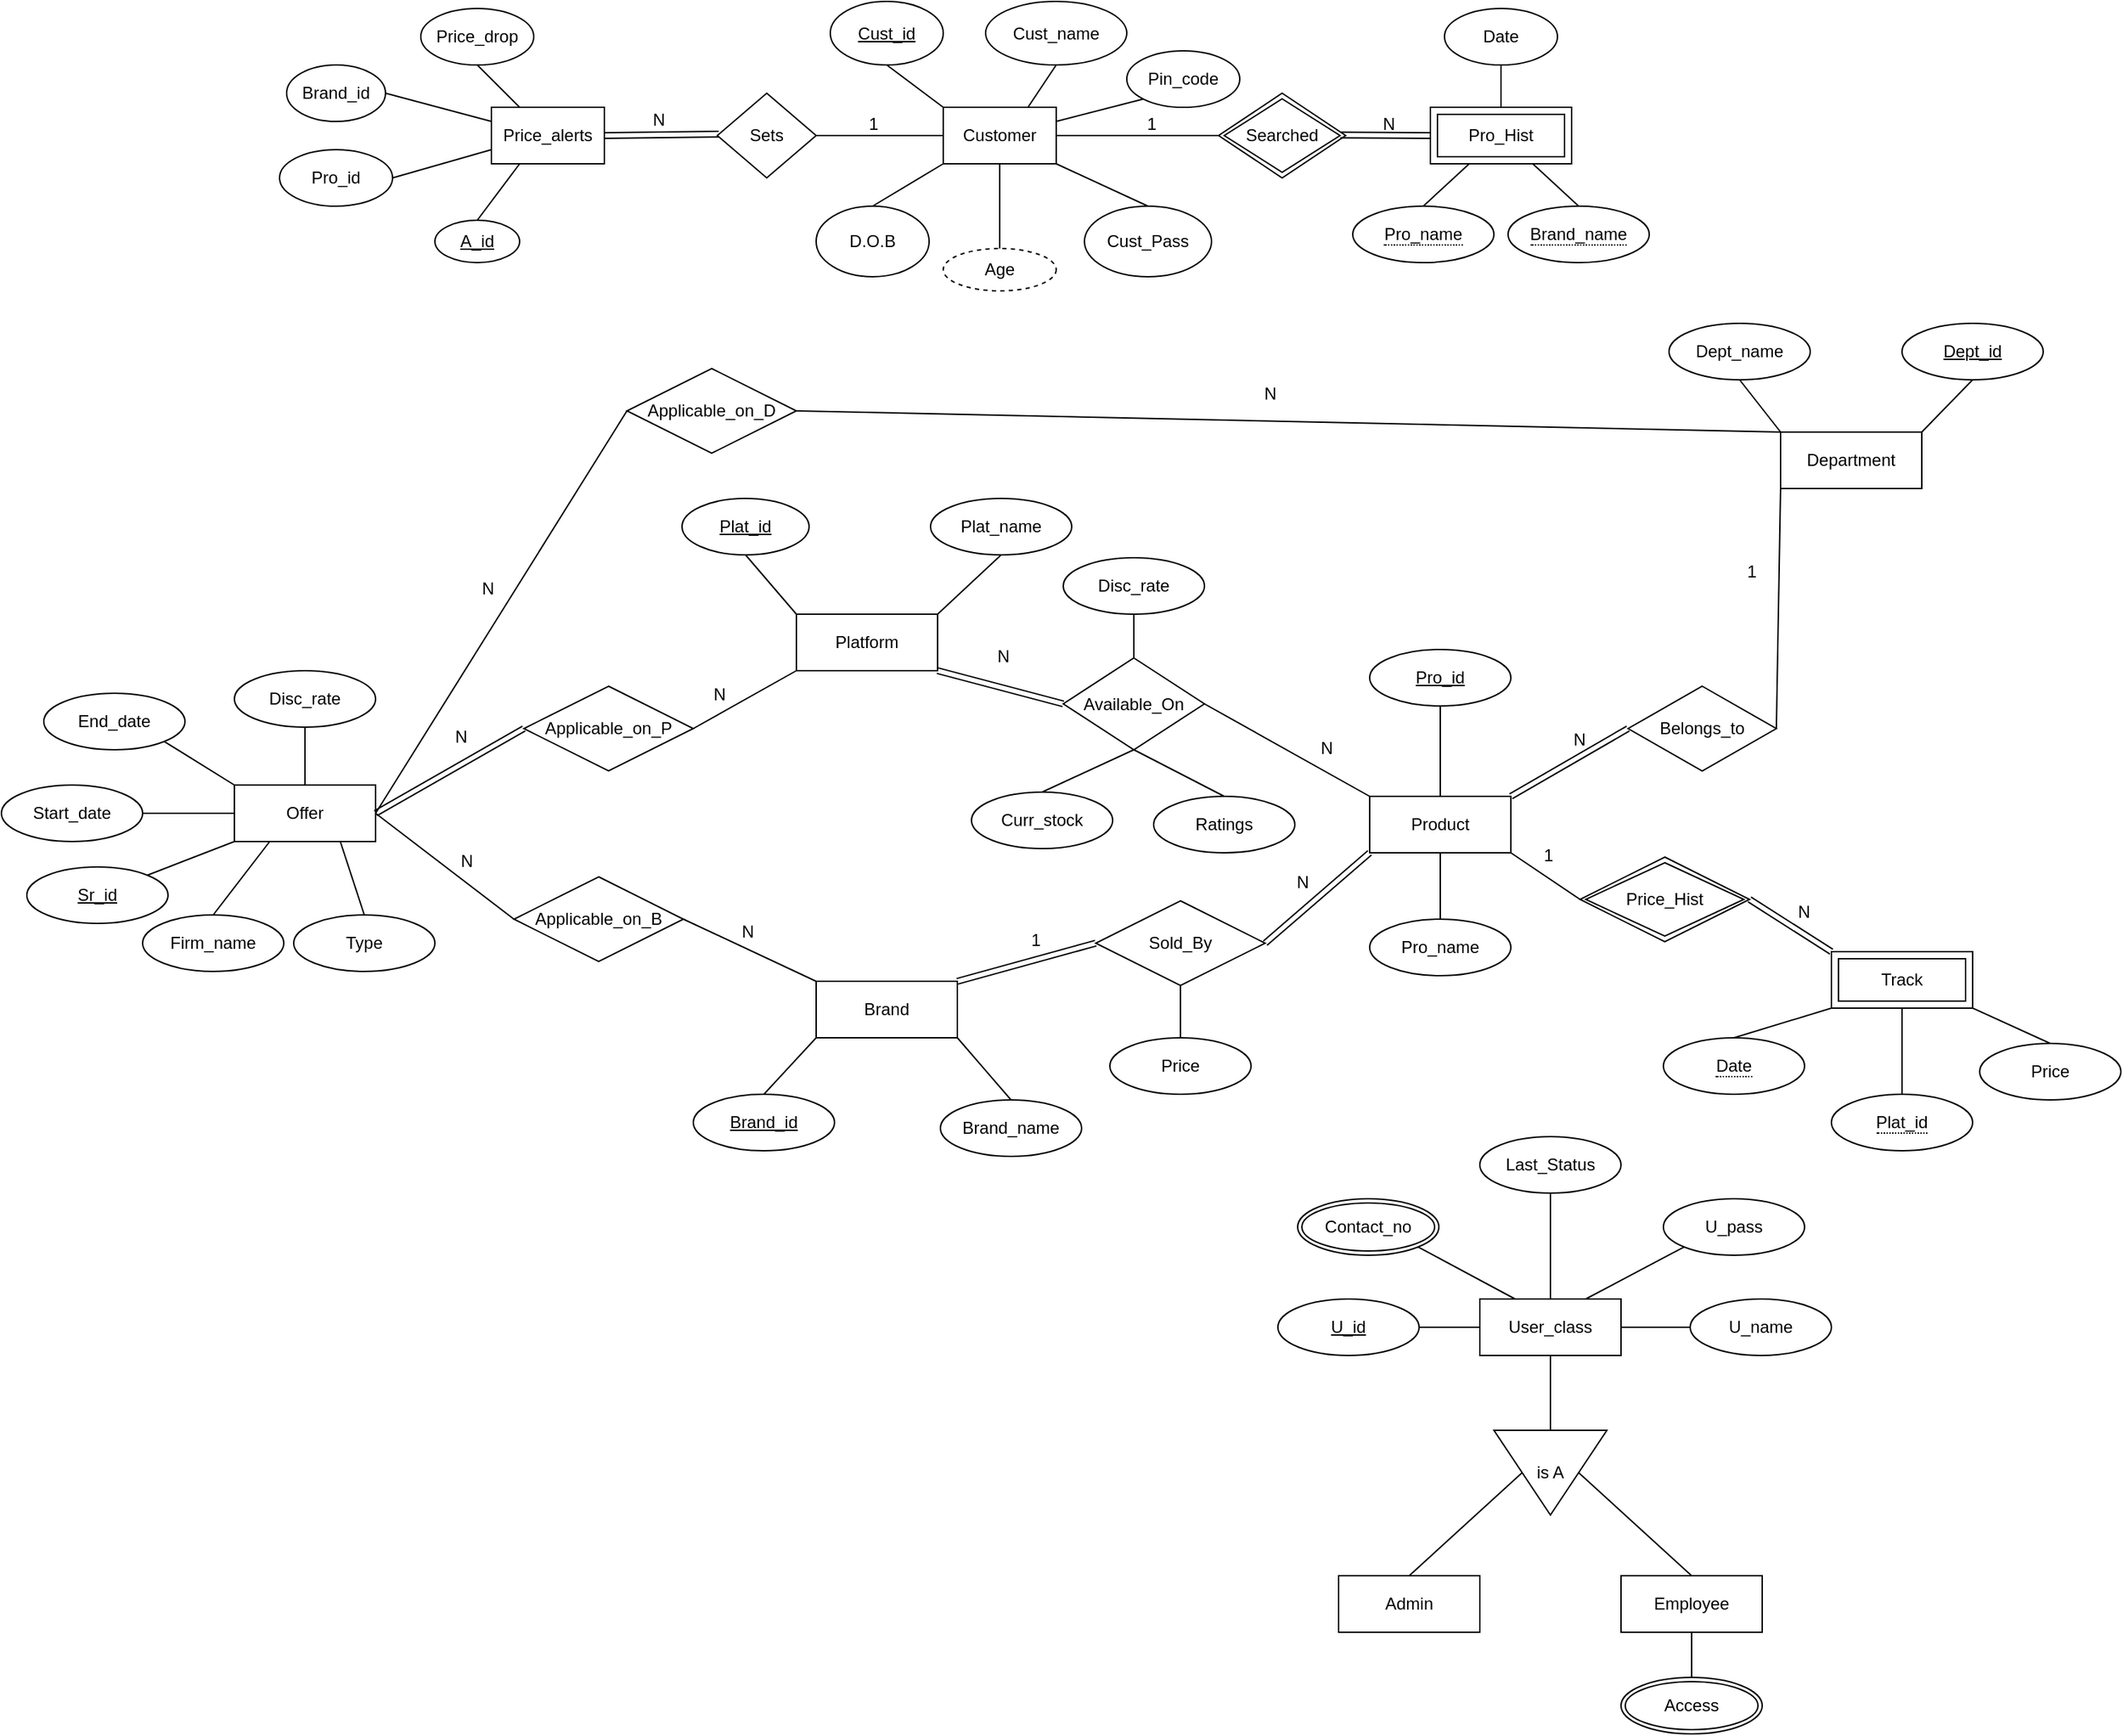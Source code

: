<mxfile version="20.5.1" type="google"><diagram id="R2lEEEUBdFMjLlhIrx00" name="Page-1"><mxGraphModel grid="0" page="0" gridSize="10" guides="1" tooltips="1" connect="1" arrows="1" fold="1" pageScale="1" pageWidth="850" pageHeight="1100" background="none" math="0" shadow="0" extFonts="Permanent Marker^https://fonts.googleapis.com/css?family=Permanent+Marker"><root><mxCell id="0"/><mxCell id="1" parent="0"/><mxCell id="u9g3UUg85izP5PqwWgoM-1" value="Customer" style="rounded=0;whiteSpace=wrap;html=1;" vertex="1" parent="1"><mxGeometry x="-66" y="-5" width="80" height="40" as="geometry"/></mxCell><mxCell id="u9g3UUg85izP5PqwWgoM-2" value="Price_alerts" style="rounded=0;whiteSpace=wrap;html=1;" vertex="1" parent="1"><mxGeometry x="-386" y="-5" width="80" height="40" as="geometry"/></mxCell><mxCell id="u9g3UUg85izP5PqwWgoM-4" value="Sets" style="rhombus;whiteSpace=wrap;html=1;rotation=0;rounded=0;" vertex="1" parent="1"><mxGeometry x="-226" y="-15" width="70" height="60" as="geometry"/></mxCell><mxCell id="u9g3UUg85izP5PqwWgoM-13" value="&lt;u&gt;A_id&lt;/u&gt;" style="ellipse;whiteSpace=wrap;html=1;rounded=0;" vertex="1" parent="1"><mxGeometry x="-426" y="75" width="60" height="30" as="geometry"/></mxCell><mxCell id="u9g3UUg85izP5PqwWgoM-14" value="" style="endArrow=none;html=1;rounded=0;entryX=0.25;entryY=1;entryDx=0;entryDy=0;exitX=0.5;exitY=0;exitDx=0;exitDy=0;" edge="1" parent="1" source="u9g3UUg85izP5PqwWgoM-13" target="u9g3UUg85izP5PqwWgoM-2"><mxGeometry width="50" height="50" relative="1" as="geometry"><mxPoint x="-26" y="145" as="sourcePoint"/><mxPoint x="24" y="95" as="targetPoint"/></mxGeometry></mxCell><mxCell id="u9g3UUg85izP5PqwWgoM-15" value="Pro_id" style="ellipse;whiteSpace=wrap;html=1;rounded=0;" vertex="1" parent="1"><mxGeometry x="-536" y="25" width="80" height="40" as="geometry"/></mxCell><mxCell id="u9g3UUg85izP5PqwWgoM-16" value="" style="endArrow=none;html=1;rounded=0;entryX=0;entryY=0.75;entryDx=0;entryDy=0;exitX=1;exitY=0.5;exitDx=0;exitDy=0;" edge="1" parent="1" source="u9g3UUg85izP5PqwWgoM-15" target="u9g3UUg85izP5PqwWgoM-2"><mxGeometry width="50" height="50" relative="1" as="geometry"><mxPoint x="-116" y="245" as="sourcePoint"/><mxPoint x="-66" y="195" as="targetPoint"/></mxGeometry></mxCell><mxCell id="u9g3UUg85izP5PqwWgoM-18" value="Brand_id" style="ellipse;whiteSpace=wrap;html=1;rounded=0;" vertex="1" parent="1"><mxGeometry x="-531" y="-35" width="70" height="40" as="geometry"/></mxCell><mxCell id="u9g3UUg85izP5PqwWgoM-20" value="" style="endArrow=none;html=1;rounded=0;entryX=0;entryY=0.25;entryDx=0;entryDy=0;exitX=1;exitY=0.5;exitDx=0;exitDy=0;" edge="1" parent="1" source="u9g3UUg85izP5PqwWgoM-18" target="u9g3UUg85izP5PqwWgoM-2"><mxGeometry width="50" height="50" relative="1" as="geometry"><mxPoint x="-116" y="245" as="sourcePoint"/><mxPoint x="-66" y="195" as="targetPoint"/></mxGeometry></mxCell><mxCell id="u9g3UUg85izP5PqwWgoM-21" value="Price_drop" style="ellipse;whiteSpace=wrap;html=1;rounded=0;" vertex="1" parent="1"><mxGeometry x="-436" y="-75" width="80" height="40" as="geometry"/></mxCell><mxCell id="u9g3UUg85izP5PqwWgoM-22" value="" style="endArrow=none;html=1;rounded=0;entryX=0.25;entryY=0;entryDx=0;entryDy=0;exitX=0.5;exitY=1;exitDx=0;exitDy=0;" edge="1" parent="1" source="u9g3UUg85izP5PqwWgoM-21" target="u9g3UUg85izP5PqwWgoM-2"><mxGeometry width="50" height="50" relative="1" as="geometry"><mxPoint x="-116" y="245" as="sourcePoint"/><mxPoint x="-66" y="195" as="targetPoint"/></mxGeometry></mxCell><mxCell id="u9g3UUg85izP5PqwWgoM-26" value="" style="endArrow=none;html=1;rounded=0;entryX=0.25;entryY=1;entryDx=0;entryDy=0;exitX=0.5;exitY=0;exitDx=0;exitDy=0;" edge="1" parent="1" source="mx8bth_Y_6KZnu-H1Mku-37"><mxGeometry width="50" height="50" relative="1" as="geometry"><mxPoint x="279" y="65" as="sourcePoint"/><mxPoint x="306.5" y="35" as="targetPoint"/></mxGeometry></mxCell><mxCell id="u9g3UUg85izP5PqwWgoM-27" value="" style="endArrow=none;html=1;rounded=0;entryX=0.75;entryY=1;entryDx=0;entryDy=0;exitX=0.5;exitY=0;exitDx=0;exitDy=0;" edge="1" parent="1" source="mx8bth_Y_6KZnu-H1Mku-38"><mxGeometry width="50" height="50" relative="1" as="geometry"><mxPoint x="379" y="65" as="sourcePoint"/><mxPoint x="351.5" y="35" as="targetPoint"/></mxGeometry></mxCell><mxCell id="u9g3UUg85izP5PqwWgoM-28" value="Date" style="ellipse;whiteSpace=wrap;html=1;rounded=0;" vertex="1" parent="1"><mxGeometry x="289" y="-75" width="80" height="40" as="geometry"/></mxCell><mxCell id="u9g3UUg85izP5PqwWgoM-29" value="" style="endArrow=none;html=1;rounded=0;entryX=0.5;entryY=1;entryDx=0;entryDy=0;exitX=0.5;exitY=0;exitDx=0;exitDy=0;" edge="1" parent="1" target="u9g3UUg85izP5PqwWgoM-28"><mxGeometry width="50" height="50" relative="1" as="geometry"><mxPoint x="329" y="-5" as="sourcePoint"/><mxPoint x="14" y="95" as="targetPoint"/></mxGeometry></mxCell><mxCell id="u9g3UUg85izP5PqwWgoM-30" value="&lt;u&gt;Cust_id&lt;/u&gt;" style="ellipse;whiteSpace=wrap;html=1;rounded=0;" vertex="1" parent="1"><mxGeometry x="-146" y="-80" width="80" height="45" as="geometry"/></mxCell><mxCell id="u9g3UUg85izP5PqwWgoM-31" value="" style="endArrow=none;html=1;rounded=0;entryX=0;entryY=0;entryDx=0;entryDy=0;exitX=0.5;exitY=1;exitDx=0;exitDy=0;" edge="1" parent="1" source="u9g3UUg85izP5PqwWgoM-30" target="u9g3UUg85izP5PqwWgoM-1"><mxGeometry width="50" height="50" relative="1" as="geometry"><mxPoint x="-36" y="145" as="sourcePoint"/><mxPoint x="14" y="95" as="targetPoint"/></mxGeometry></mxCell><mxCell id="u9g3UUg85izP5PqwWgoM-32" value="Cust_name" style="ellipse;whiteSpace=wrap;html=1;rounded=0;" vertex="1" parent="1"><mxGeometry x="-36" y="-80" width="100" height="45" as="geometry"/></mxCell><mxCell id="u9g3UUg85izP5PqwWgoM-33" value="" style="endArrow=none;html=1;rounded=0;entryX=0.5;entryY=1;entryDx=0;entryDy=0;exitX=0.75;exitY=0;exitDx=0;exitDy=0;" edge="1" parent="1" source="u9g3UUg85izP5PqwWgoM-1" target="u9g3UUg85izP5PqwWgoM-32"><mxGeometry width="50" height="50" relative="1" as="geometry"><mxPoint x="-36" y="145" as="sourcePoint"/><mxPoint x="14" y="95" as="targetPoint"/></mxGeometry></mxCell><mxCell id="u9g3UUg85izP5PqwWgoM-34" value="Cust_Pass" style="ellipse;whiteSpace=wrap;html=1;rounded=0;" vertex="1" parent="1"><mxGeometry x="34" y="65" width="90" height="50" as="geometry"/></mxCell><mxCell id="u9g3UUg85izP5PqwWgoM-35" value="" style="endArrow=none;html=1;rounded=0;entryX=1;entryY=1;entryDx=0;entryDy=0;exitX=0.5;exitY=0;exitDx=0;exitDy=0;" edge="1" parent="1" source="u9g3UUg85izP5PqwWgoM-34" target="u9g3UUg85izP5PqwWgoM-1"><mxGeometry width="50" height="50" relative="1" as="geometry"><mxPoint x="-36" y="145" as="sourcePoint"/><mxPoint x="14" y="95" as="targetPoint"/></mxGeometry></mxCell><mxCell id="u9g3UUg85izP5PqwWgoM-36" value="D.O.B" style="ellipse;whiteSpace=wrap;html=1;rounded=0;" vertex="1" parent="1"><mxGeometry x="-156" y="65" width="80" height="50" as="geometry"/></mxCell><mxCell id="u9g3UUg85izP5PqwWgoM-37" value="" style="endArrow=none;html=1;rounded=0;exitX=0.5;exitY=0;exitDx=0;exitDy=0;entryX=0;entryY=1;entryDx=0;entryDy=0;" edge="1" parent="1" source="u9g3UUg85izP5PqwWgoM-36" target="u9g3UUg85izP5PqwWgoM-1"><mxGeometry width="50" height="50" relative="1" as="geometry"><mxPoint x="-36" y="145" as="sourcePoint"/><mxPoint x="14" y="95" as="targetPoint"/></mxGeometry></mxCell><mxCell id="u9g3UUg85izP5PqwWgoM-41" value="Age" style="ellipse;whiteSpace=wrap;html=1;align=center;dashed=1;rounded=0;" vertex="1" parent="1"><mxGeometry x="-66" y="95" width="80" height="30" as="geometry"/></mxCell><mxCell id="u9g3UUg85izP5PqwWgoM-42" value="" style="endArrow=none;html=1;rounded=0;entryX=0.5;entryY=1;entryDx=0;entryDy=0;exitX=0.5;exitY=0;exitDx=0;exitDy=0;" edge="1" parent="1" source="u9g3UUg85izP5PqwWgoM-41" target="u9g3UUg85izP5PqwWgoM-1"><mxGeometry width="50" height="50" relative="1" as="geometry"><mxPoint x="-26" y="104" as="sourcePoint"/><mxPoint x="14" y="95" as="targetPoint"/></mxGeometry></mxCell><mxCell id="u9g3UUg85izP5PqwWgoM-44" value="Product" style="rounded=0;arcSize=10;whiteSpace=wrap;html=1;align=center;" vertex="1" parent="1"><mxGeometry x="236" y="483" width="100" height="40" as="geometry"/></mxCell><mxCell id="u9g3UUg85izP5PqwWgoM-45" value="Department" style="rounded=0;arcSize=10;whiteSpace=wrap;html=1;align=center;" vertex="1" parent="1"><mxGeometry x="527" y="225" width="100" height="40" as="geometry"/></mxCell><mxCell id="u9g3UUg85izP5PqwWgoM-46" value="Brand" style="rounded=0;arcSize=10;whiteSpace=wrap;html=1;align=center;" vertex="1" parent="1"><mxGeometry x="-156" y="614" width="100" height="40" as="geometry"/></mxCell><mxCell id="u9g3UUg85izP5PqwWgoM-48" value="Platform" style="rounded=0;arcSize=10;whiteSpace=wrap;html=1;align=center;" vertex="1" parent="1"><mxGeometry x="-170" y="354" width="100" height="40" as="geometry"/></mxCell><mxCell id="u9g3UUg85izP5PqwWgoM-49" value="Available_On" style="shape=rhombus;perimeter=rhombusPerimeter;whiteSpace=wrap;html=1;align=center;rounded=0;" vertex="1" parent="1"><mxGeometry x="19" y="385" width="100" height="65" as="geometry"/></mxCell><mxCell id="u9g3UUg85izP5PqwWgoM-53" value="Belongs_to" style="shape=rhombus;perimeter=rhombusPerimeter;whiteSpace=wrap;html=1;align=center;rounded=0;" vertex="1" parent="1"><mxGeometry x="419" y="405" width="105" height="60" as="geometry"/></mxCell><mxCell id="u9g3UUg85izP5PqwWgoM-56" value="Sold_By" style="shape=rhombus;perimeter=rhombusPerimeter;whiteSpace=wrap;html=1;align=center;rounded=0;" vertex="1" parent="1"><mxGeometry x="42" y="557" width="120" height="60" as="geometry"/></mxCell><mxCell id="u9g3UUg85izP5PqwWgoM-62" value="Plat_id" style="ellipse;whiteSpace=wrap;html=1;align=center;fontStyle=4;rounded=0;" vertex="1" parent="1"><mxGeometry x="-251" y="272" width="90" height="40" as="geometry"/></mxCell><mxCell id="u9g3UUg85izP5PqwWgoM-63" value="Plat_name" style="ellipse;whiteSpace=wrap;html=1;align=center;rounded=0;" vertex="1" parent="1"><mxGeometry x="-75" y="272" width="100" height="40" as="geometry"/></mxCell><mxCell id="u9g3UUg85izP5PqwWgoM-64" value="" style="endArrow=none;html=1;rounded=0;exitX=0.5;exitY=1;exitDx=0;exitDy=0;entryX=1;entryY=0;entryDx=0;entryDy=0;" edge="1" parent="1" source="u9g3UUg85izP5PqwWgoM-63" target="u9g3UUg85izP5PqwWgoM-48"><mxGeometry relative="1" as="geometry"><mxPoint x="250" y="380" as="sourcePoint"/><mxPoint x="410" y="380" as="targetPoint"/></mxGeometry></mxCell><mxCell id="u9g3UUg85izP5PqwWgoM-65" value="" style="endArrow=none;html=1;rounded=0;exitX=0.5;exitY=1;exitDx=0;exitDy=0;entryX=0;entryY=0;entryDx=0;entryDy=0;" edge="1" parent="1" source="u9g3UUg85izP5PqwWgoM-62" target="u9g3UUg85izP5PqwWgoM-48"><mxGeometry relative="1" as="geometry"><mxPoint x="250" y="380" as="sourcePoint"/><mxPoint x="410" y="380" as="targetPoint"/></mxGeometry></mxCell><mxCell id="u9g3UUg85izP5PqwWgoM-66" value="Dept_name" style="ellipse;whiteSpace=wrap;html=1;align=center;rounded=0;" vertex="1" parent="1"><mxGeometry x="448" y="148" width="100" height="40" as="geometry"/></mxCell><mxCell id="u9g3UUg85izP5PqwWgoM-67" value="Dept_id" style="ellipse;whiteSpace=wrap;html=1;align=center;fontStyle=4;rounded=0;" vertex="1" parent="1"><mxGeometry x="613" y="148" width="100" height="40" as="geometry"/></mxCell><mxCell id="u9g3UUg85izP5PqwWgoM-72" value="" style="endArrow=none;html=1;rounded=0;entryX=0;entryY=0;entryDx=0;entryDy=0;exitX=0.5;exitY=1;exitDx=0;exitDy=0;" edge="1" parent="1" source="u9g3UUg85izP5PqwWgoM-66" target="u9g3UUg85izP5PqwWgoM-45"><mxGeometry relative="1" as="geometry"><mxPoint x="250" y="380" as="sourcePoint"/><mxPoint x="410" y="380" as="targetPoint"/></mxGeometry></mxCell><mxCell id="u9g3UUg85izP5PqwWgoM-73" value="" style="endArrow=none;html=1;rounded=0;entryX=1;entryY=0;entryDx=0;entryDy=0;exitX=0.5;exitY=1;exitDx=0;exitDy=0;" edge="1" parent="1" source="u9g3UUg85izP5PqwWgoM-67" target="u9g3UUg85izP5PqwWgoM-45"><mxGeometry relative="1" as="geometry"><mxPoint x="250" y="380" as="sourcePoint"/><mxPoint x="410" y="380" as="targetPoint"/></mxGeometry></mxCell><mxCell id="u9g3UUg85izP5PqwWgoM-75" value="Brand_id" style="ellipse;whiteSpace=wrap;html=1;align=center;fontStyle=4;rounded=0;" vertex="1" parent="1"><mxGeometry x="-243" y="694" width="100" height="40" as="geometry"/></mxCell><mxCell id="u9g3UUg85izP5PqwWgoM-76" value="Brand_name" style="ellipse;whiteSpace=wrap;html=1;align=center;rounded=0;" vertex="1" parent="1"><mxGeometry x="-68" y="698" width="100" height="40" as="geometry"/></mxCell><mxCell id="u9g3UUg85izP5PqwWgoM-77" value="" style="endArrow=none;html=1;rounded=0;exitX=1;exitY=1;exitDx=0;exitDy=0;entryX=0.5;entryY=0;entryDx=0;entryDy=0;" edge="1" parent="1" source="u9g3UUg85izP5PqwWgoM-46" target="u9g3UUg85izP5PqwWgoM-76"><mxGeometry relative="1" as="geometry"><mxPoint x="250" y="490" as="sourcePoint"/><mxPoint x="410" y="490" as="targetPoint"/></mxGeometry></mxCell><mxCell id="u9g3UUg85izP5PqwWgoM-78" value="" style="endArrow=none;html=1;rounded=0;exitX=0;exitY=1;exitDx=0;exitDy=0;entryX=0.5;entryY=0;entryDx=0;entryDy=0;" edge="1" parent="1" source="u9g3UUg85izP5PqwWgoM-46" target="u9g3UUg85izP5PqwWgoM-75"><mxGeometry relative="1" as="geometry"><mxPoint x="250" y="490" as="sourcePoint"/><mxPoint x="410" y="490" as="targetPoint"/></mxGeometry></mxCell><mxCell id="u9g3UUg85izP5PqwWgoM-81" value="Price" style="ellipse;whiteSpace=wrap;html=1;align=center;rounded=0;" vertex="1" parent="1"><mxGeometry x="668" y="658" width="100" height="40" as="geometry"/></mxCell><mxCell id="u9g3UUg85izP5PqwWgoM-82" value="Pro_id" style="ellipse;whiteSpace=wrap;html=1;align=center;fontStyle=4;rounded=0;" vertex="1" parent="1"><mxGeometry x="236" y="379" width="100" height="40" as="geometry"/></mxCell><mxCell id="u9g3UUg85izP5PqwWgoM-83" value="Pro_name" style="ellipse;whiteSpace=wrap;html=1;align=center;rounded=0;" vertex="1" parent="1"><mxGeometry x="236" y="570" width="100" height="40" as="geometry"/></mxCell><mxCell id="u9g3UUg85izP5PqwWgoM-84" value="" style="endArrow=none;html=1;rounded=0;entryX=0.5;entryY=1;entryDx=0;entryDy=0;exitX=0.5;exitY=0;exitDx=0;exitDy=0;" edge="1" parent="1" source="u9g3UUg85izP5PqwWgoM-44" target="u9g3UUg85izP5PqwWgoM-82"><mxGeometry relative="1" as="geometry"><mxPoint x="250" y="490" as="sourcePoint"/><mxPoint x="410" y="490" as="targetPoint"/></mxGeometry></mxCell><mxCell id="u9g3UUg85izP5PqwWgoM-85" value="" style="endArrow=none;html=1;rounded=0;entryX=0.5;entryY=1;entryDx=0;entryDy=0;exitX=0.5;exitY=0;exitDx=0;exitDy=0;" edge="1" parent="1" source="u9g3UUg85izP5PqwWgoM-83" target="u9g3UUg85izP5PqwWgoM-44"><mxGeometry relative="1" as="geometry"><mxPoint x="250" y="490" as="sourcePoint"/><mxPoint x="410" y="490" as="targetPoint"/></mxGeometry></mxCell><mxCell id="u9g3UUg85izP5PqwWgoM-86" value="Disc_rate" style="ellipse;whiteSpace=wrap;html=1;align=center;rounded=0;" vertex="1" parent="1"><mxGeometry x="19" y="314" width="100" height="40" as="geometry"/></mxCell><mxCell id="u9g3UUg85izP5PqwWgoM-91" value="" style="endArrow=none;html=1;rounded=0;exitX=0.5;exitY=1;exitDx=0;exitDy=0;entryX=0.5;entryY=0;entryDx=0;entryDy=0;" edge="1" parent="1" source="u9g3UUg85izP5PqwWgoM-86" target="u9g3UUg85izP5PqwWgoM-49"><mxGeometry relative="1" as="geometry"><mxPoint x="250" y="610" as="sourcePoint"/><mxPoint x="410" y="610" as="targetPoint"/></mxGeometry></mxCell><mxCell id="u9g3UUg85izP5PqwWgoM-94" value="Price" style="ellipse;whiteSpace=wrap;html=1;align=center;rounded=0;" vertex="1" parent="1"><mxGeometry x="52" y="654" width="100" height="40" as="geometry"/></mxCell><mxCell id="u9g3UUg85izP5PqwWgoM-95" value="" style="endArrow=none;html=1;rounded=0;exitX=0.5;exitY=1;exitDx=0;exitDy=0;" edge="1" parent="1" source="u9g3UUg85izP5PqwWgoM-56" target="u9g3UUg85izP5PqwWgoM-94"><mxGeometry relative="1" as="geometry"><mxPoint x="250" y="610" as="sourcePoint"/><mxPoint x="410" y="610" as="targetPoint"/></mxGeometry></mxCell><mxCell id="u9g3UUg85izP5PqwWgoM-98" value="Ratings" style="ellipse;whiteSpace=wrap;html=1;align=center;rounded=0;" vertex="1" parent="1"><mxGeometry x="83" y="483" width="100" height="40" as="geometry"/></mxCell><mxCell id="u9g3UUg85izP5PqwWgoM-99" value="" style="endArrow=none;html=1;rounded=0;exitX=0.5;exitY=1;exitDx=0;exitDy=0;entryX=0.5;entryY=0;entryDx=0;entryDy=0;" edge="1" parent="1" source="u9g3UUg85izP5PqwWgoM-49" target="u9g3UUg85izP5PqwWgoM-98"><mxGeometry relative="1" as="geometry"><mxPoint x="250" y="490" as="sourcePoint"/><mxPoint x="410" y="490" as="targetPoint"/></mxGeometry></mxCell><mxCell id="u9g3UUg85izP5PqwWgoM-100" value="" style="endArrow=none;html=1;rounded=0;entryX=0;entryY=1;entryDx=0;entryDy=0;exitX=0.5;exitY=0;exitDx=0;exitDy=0;" edge="1" parent="1" source="mx8bth_Y_6KZnu-H1Mku-36" target="mx8bth_Y_6KZnu-H1Mku-14"><mxGeometry relative="1" as="geometry"><mxPoint x="518" y="698" as="sourcePoint"/><mxPoint x="578" y="668" as="targetPoint"/></mxGeometry></mxCell><mxCell id="u9g3UUg85izP5PqwWgoM-102" value="" style="endArrow=none;html=1;rounded=0;exitX=0.5;exitY=0;exitDx=0;exitDy=0;entryX=0.5;entryY=1;entryDx=0;entryDy=0;" edge="1" parent="1" source="mx8bth_Y_6KZnu-H1Mku-35" target="mx8bth_Y_6KZnu-H1Mku-14"><mxGeometry relative="1" as="geometry"><mxPoint x="665" y="740.0" as="sourcePoint"/><mxPoint x="703" y="714" as="targetPoint"/></mxGeometry></mxCell><mxCell id="u9g3UUg85izP5PqwWgoM-103" value="" style="endArrow=none;html=1;rounded=0;exitX=0.5;exitY=0;exitDx=0;exitDy=0;entryX=1;entryY=1;entryDx=0;entryDy=0;" edge="1" parent="1" source="u9g3UUg85izP5PqwWgoM-81" target="mx8bth_Y_6KZnu-H1Mku-14"><mxGeometry relative="1" as="geometry"><mxPoint x="250" y="490" as="sourcePoint"/><mxPoint x="753" y="652" as="targetPoint"/></mxGeometry></mxCell><mxCell id="u9g3UUg85izP5PqwWgoM-104" value="Offer" style="whiteSpace=wrap;html=1;align=center;rounded=0;" vertex="1" parent="1"><mxGeometry x="-568" y="475" width="100" height="40" as="geometry"/></mxCell><mxCell id="u9g3UUg85izP5PqwWgoM-105" value="Sr_id" style="ellipse;whiteSpace=wrap;html=1;align=center;fontStyle=4;rounded=0;" vertex="1" parent="1"><mxGeometry x="-715" y="533" width="100" height="40" as="geometry"/></mxCell><mxCell id="u9g3UUg85izP5PqwWgoM-106" value="Firm_name" style="ellipse;whiteSpace=wrap;html=1;align=center;rounded=0;" vertex="1" parent="1"><mxGeometry x="-633" y="567" width="100" height="40" as="geometry"/></mxCell><mxCell id="u9g3UUg85izP5PqwWgoM-107" value="Type" style="ellipse;whiteSpace=wrap;html=1;align=center;rounded=0;" vertex="1" parent="1"><mxGeometry x="-526" y="567" width="100" height="40" as="geometry"/></mxCell><mxCell id="u9g3UUg85izP5PqwWgoM-108" value="Disc_rate" style="ellipse;whiteSpace=wrap;html=1;align=center;rounded=0;" vertex="1" parent="1"><mxGeometry x="-568" y="394" width="100" height="40" as="geometry"/></mxCell><mxCell id="u9g3UUg85izP5PqwWgoM-109" value="End_date" style="ellipse;whiteSpace=wrap;html=1;align=center;rounded=0;" vertex="1" parent="1"><mxGeometry x="-703" y="410" width="100" height="40" as="geometry"/></mxCell><mxCell id="u9g3UUg85izP5PqwWgoM-110" value="" style="endArrow=none;html=1;rounded=0;exitX=0.5;exitY=1;exitDx=0;exitDy=0;entryX=0.5;entryY=0;entryDx=0;entryDy=0;" edge="1" parent="1" source="u9g3UUg85izP5PqwWgoM-108" target="u9g3UUg85izP5PqwWgoM-104"><mxGeometry relative="1" as="geometry"><mxPoint x="-300" y="470" as="sourcePoint"/><mxPoint x="-140" y="470" as="targetPoint"/></mxGeometry></mxCell><mxCell id="u9g3UUg85izP5PqwWgoM-111" value="" style="endArrow=none;html=1;rounded=0;exitX=1;exitY=1;exitDx=0;exitDy=0;entryX=0;entryY=0;entryDx=0;entryDy=0;" edge="1" parent="1" source="u9g3UUg85izP5PqwWgoM-109" target="u9g3UUg85izP5PqwWgoM-104"><mxGeometry relative="1" as="geometry"><mxPoint x="-300" y="470" as="sourcePoint"/><mxPoint x="-140" y="470" as="targetPoint"/></mxGeometry></mxCell><mxCell id="u9g3UUg85izP5PqwWgoM-112" value="" style="endArrow=none;html=1;rounded=0;exitX=1;exitY=0;exitDx=0;exitDy=0;entryX=0;entryY=1;entryDx=0;entryDy=0;" edge="1" parent="1" source="u9g3UUg85izP5PqwWgoM-105" target="u9g3UUg85izP5PqwWgoM-104"><mxGeometry relative="1" as="geometry"><mxPoint x="-300" y="470" as="sourcePoint"/><mxPoint x="-140" y="470" as="targetPoint"/></mxGeometry></mxCell><mxCell id="u9g3UUg85izP5PqwWgoM-113" value="" style="endArrow=none;html=1;rounded=0;exitX=0.5;exitY=0;exitDx=0;exitDy=0;entryX=0.25;entryY=1;entryDx=0;entryDy=0;" edge="1" parent="1" source="u9g3UUg85izP5PqwWgoM-106" target="u9g3UUg85izP5PqwWgoM-104"><mxGeometry relative="1" as="geometry"><mxPoint x="-300" y="470" as="sourcePoint"/><mxPoint x="-140" y="470" as="targetPoint"/></mxGeometry></mxCell><mxCell id="u9g3UUg85izP5PqwWgoM-114" value="" style="endArrow=none;html=1;rounded=0;exitX=0.5;exitY=0;exitDx=0;exitDy=0;entryX=0.75;entryY=1;entryDx=0;entryDy=0;" edge="1" parent="1" source="u9g3UUg85izP5PqwWgoM-107" target="u9g3UUg85izP5PqwWgoM-104"><mxGeometry relative="1" as="geometry"><mxPoint x="-300" y="470" as="sourcePoint"/><mxPoint x="-140" y="470" as="targetPoint"/></mxGeometry></mxCell><mxCell id="u9g3UUg85izP5PqwWgoM-124" value="Applicable_on_P" style="shape=rhombus;perimeter=rhombusPerimeter;whiteSpace=wrap;html=1;align=center;rounded=0;" vertex="1" parent="1"><mxGeometry x="-363" y="405" width="120" height="60" as="geometry"/></mxCell><mxCell id="u9g3UUg85izP5PqwWgoM-127" value="Applicable_on_B" style="shape=rhombus;perimeter=rhombusPerimeter;whiteSpace=wrap;html=1;align=center;rounded=0;" vertex="1" parent="1"><mxGeometry x="-370" y="540" width="120" height="60" as="geometry"/></mxCell><mxCell id="u9g3UUg85izP5PqwWgoM-130" value="Applicable_on_D" style="shape=rhombus;perimeter=rhombusPerimeter;whiteSpace=wrap;html=1;align=center;rounded=0;" vertex="1" parent="1"><mxGeometry x="-290" y="180" width="120" height="60" as="geometry"/></mxCell><mxCell id="u9g3UUg85izP5PqwWgoM-139" value="Start_date" style="ellipse;whiteSpace=wrap;html=1;align=center;rounded=0;" vertex="1" parent="1"><mxGeometry x="-733" y="475" width="100" height="40" as="geometry"/></mxCell><mxCell id="u9g3UUg85izP5PqwWgoM-140" value="" style="endArrow=none;html=1;rounded=0;exitX=1;exitY=0.5;exitDx=0;exitDy=0;entryX=0;entryY=0.5;entryDx=0;entryDy=0;" edge="1" parent="1" source="u9g3UUg85izP5PqwWgoM-139" target="u9g3UUg85izP5PqwWgoM-104"><mxGeometry relative="1" as="geometry"><mxPoint x="110" y="410" as="sourcePoint"/><mxPoint x="270" y="410" as="targetPoint"/></mxGeometry></mxCell><mxCell id="mx8bth_Y_6KZnu-H1Mku-1" value="Pin_code" style="ellipse;whiteSpace=wrap;html=1;rounded=0;" vertex="1" parent="1"><mxGeometry x="64" y="-45" width="80" height="40" as="geometry"/></mxCell><mxCell id="mx8bth_Y_6KZnu-H1Mku-2" value="" style="endArrow=none;html=1;rounded=0;entryX=0;entryY=1;entryDx=0;entryDy=0;exitX=1;exitY=0.25;exitDx=0;exitDy=0;" edge="1" parent="1" source="u9g3UUg85izP5PqwWgoM-1" target="mx8bth_Y_6KZnu-H1Mku-1"><mxGeometry relative="1" as="geometry"><mxPoint x="-446" y="305" as="sourcePoint"/><mxPoint x="-286" y="305" as="targetPoint"/></mxGeometry></mxCell><mxCell id="mx8bth_Y_6KZnu-H1Mku-4" value="Pro_Hist" style="shape=ext;margin=3;double=1;whiteSpace=wrap;html=1;align=center;rounded=0;" vertex="1" parent="1"><mxGeometry x="279" y="-5" width="100" height="40" as="geometry"/></mxCell><mxCell id="mx8bth_Y_6KZnu-H1Mku-5" value="Searched" style="shape=rhombus;double=1;perimeter=rhombusPerimeter;whiteSpace=wrap;html=1;align=center;rounded=0;" vertex="1" parent="1"><mxGeometry x="129" y="-15" width="90" height="60" as="geometry"/></mxCell><mxCell id="mx8bth_Y_6KZnu-H1Mku-12" value="" style="shape=link;html=1;rounded=0;entryX=0;entryY=0.5;entryDx=0;entryDy=0;exitX=0.958;exitY=0.494;exitDx=0;exitDy=0;exitPerimeter=0;" edge="1" parent="1" source="mx8bth_Y_6KZnu-H1Mku-5" target="mx8bth_Y_6KZnu-H1Mku-4"><mxGeometry relative="1" as="geometry"><mxPoint x="224" y="15" as="sourcePoint"/><mxPoint x="244" y="25" as="targetPoint"/></mxGeometry></mxCell><mxCell id="mx8bth_Y_6KZnu-H1Mku-13" value="N" style="resizable=0;html=1;align=right;verticalAlign=bottom;rounded=0;" connectable="0" vertex="1" parent="mx8bth_Y_6KZnu-H1Mku-12"><mxGeometry x="1" relative="1" as="geometry"><mxPoint x="-25" as="offset"/></mxGeometry></mxCell><mxCell id="mx8bth_Y_6KZnu-H1Mku-14" value="Track" style="shape=ext;margin=3;double=1;whiteSpace=wrap;html=1;align=center;rounded=0;" vertex="1" parent="1"><mxGeometry x="563" y="593" width="100" height="40" as="geometry"/></mxCell><mxCell id="mx8bth_Y_6KZnu-H1Mku-15" value="Price_Hist" style="shape=rhombus;double=1;perimeter=rhombusPerimeter;whiteSpace=wrap;html=1;align=center;rounded=0;" vertex="1" parent="1"><mxGeometry x="385" y="526" width="120" height="60" as="geometry"/></mxCell><mxCell id="mx8bth_Y_6KZnu-H1Mku-16" value="" style="shape=link;html=1;rounded=0;entryX=0;entryY=0;entryDx=0;entryDy=0;exitX=1;exitY=0.5;exitDx=0;exitDy=0;" edge="1" parent="1" source="mx8bth_Y_6KZnu-H1Mku-15" target="mx8bth_Y_6KZnu-H1Mku-14"><mxGeometry relative="1" as="geometry"><mxPoint x="555" y="589.17" as="sourcePoint"/><mxPoint x="715" y="589.17" as="targetPoint"/></mxGeometry></mxCell><mxCell id="mx8bth_Y_6KZnu-H1Mku-17" value="N" style="resizable=0;html=1;align=right;verticalAlign=bottom;rounded=0;" connectable="0" vertex="1" parent="mx8bth_Y_6KZnu-H1Mku-16"><mxGeometry x="1" relative="1" as="geometry"><mxPoint x="-15" y="-20" as="offset"/></mxGeometry></mxCell><mxCell id="mx8bth_Y_6KZnu-H1Mku-35" value="&lt;span style=&quot;border-bottom: 1px dotted&quot;&gt;Plat_id&lt;/span&gt;" style="ellipse;whiteSpace=wrap;html=1;align=center;" vertex="1" parent="1"><mxGeometry x="563" y="694" width="100" height="40" as="geometry"/></mxCell><mxCell id="mx8bth_Y_6KZnu-H1Mku-36" value="&lt;span style=&quot;border-bottom: 1px dotted&quot;&gt;Date&lt;/span&gt;" style="ellipse;whiteSpace=wrap;html=1;align=center;" vertex="1" parent="1"><mxGeometry x="444" y="654" width="100" height="40" as="geometry"/></mxCell><mxCell id="mx8bth_Y_6KZnu-H1Mku-37" value="&lt;span style=&quot;border-bottom: 1px dotted&quot;&gt;Pro_name&lt;/span&gt;" style="ellipse;whiteSpace=wrap;html=1;align=center;" vertex="1" parent="1"><mxGeometry x="224" y="65" width="100" height="40" as="geometry"/></mxCell><mxCell id="mx8bth_Y_6KZnu-H1Mku-38" value="&lt;span style=&quot;border-bottom: 1px dotted&quot;&gt;Brand_name&lt;/span&gt;" style="ellipse;whiteSpace=wrap;html=1;align=center;" vertex="1" parent="1"><mxGeometry x="334" y="65" width="100" height="40" as="geometry"/></mxCell><mxCell id="3i2Ktf9XwruBtqPiD25n-1" value="Curr_stock" style="ellipse;whiteSpace=wrap;html=1;align=center;" vertex="1" parent="1"><mxGeometry x="-46" y="480" width="100" height="40" as="geometry"/></mxCell><mxCell id="3i2Ktf9XwruBtqPiD25n-2" value="" style="endArrow=none;html=1;rounded=0;exitX=0.5;exitY=1;exitDx=0;exitDy=0;entryX=0.5;entryY=0;entryDx=0;entryDy=0;" edge="1" parent="1" source="u9g3UUg85izP5PqwWgoM-49" target="3i2Ktf9XwruBtqPiD25n-1"><mxGeometry relative="1" as="geometry"><mxPoint x="86" y="505" as="sourcePoint"/><mxPoint x="246" y="505" as="targetPoint"/></mxGeometry></mxCell><mxCell id="mGSIJIheDJ7ADhnUfKCe-1" value="" style="shape=link;html=1;rounded=0;exitX=1;exitY=0.5;exitDx=0;exitDy=0;" edge="1" parent="1" source="u9g3UUg85izP5PqwWgoM-2"><mxGeometry relative="1" as="geometry"><mxPoint x="-306" y="14.41" as="sourcePoint"/><mxPoint x="-225" y="14" as="targetPoint"/></mxGeometry></mxCell><mxCell id="mGSIJIheDJ7ADhnUfKCe-2" value="N" style="resizable=0;html=1;align=right;verticalAlign=bottom;" connectable="0" vertex="1" parent="mGSIJIheDJ7ADhnUfKCe-1"><mxGeometry x="1" relative="1" as="geometry"><mxPoint x="-37" y="-2" as="offset"/></mxGeometry></mxCell><mxCell id="mGSIJIheDJ7ADhnUfKCe-3" value="" style="endArrow=none;html=1;rounded=0;entryX=0;entryY=0.5;entryDx=0;entryDy=0;exitX=1;exitY=0.5;exitDx=0;exitDy=0;" edge="1" parent="1" source="u9g3UUg85izP5PqwWgoM-4" target="u9g3UUg85izP5PqwWgoM-1"><mxGeometry relative="1" as="geometry"><mxPoint x="-329" y="182" as="sourcePoint"/><mxPoint x="-169" y="182" as="targetPoint"/></mxGeometry></mxCell><mxCell id="mGSIJIheDJ7ADhnUfKCe-4" value="1" style="resizable=0;html=1;align=right;verticalAlign=bottom;" connectable="0" vertex="1" parent="mGSIJIheDJ7ADhnUfKCe-3"><mxGeometry x="1" relative="1" as="geometry"><mxPoint x="-46" as="offset"/></mxGeometry></mxCell><mxCell id="mGSIJIheDJ7ADhnUfKCe-6" value="" style="endArrow=none;html=1;rounded=0;entryX=0;entryY=0.5;entryDx=0;entryDy=0;exitX=1;exitY=0.5;exitDx=0;exitDy=0;" edge="1" parent="1" source="u9g3UUg85izP5PqwWgoM-1" target="mx8bth_Y_6KZnu-H1Mku-5"><mxGeometry relative="1" as="geometry"><mxPoint x="28" y="24" as="sourcePoint"/><mxPoint x="174" y="17" as="targetPoint"/></mxGeometry></mxCell><mxCell id="mGSIJIheDJ7ADhnUfKCe-7" value="1" style="resizable=0;html=1;align=right;verticalAlign=bottom;" connectable="0" vertex="1" parent="mGSIJIheDJ7ADhnUfKCe-6"><mxGeometry x="1" relative="1" as="geometry"><mxPoint x="-44" as="offset"/></mxGeometry></mxCell><mxCell id="mGSIJIheDJ7ADhnUfKCe-8" value="" style="endArrow=none;html=1;rounded=0;exitX=1;exitY=1;exitDx=0;exitDy=0;entryX=0;entryY=0.5;entryDx=0;entryDy=0;" edge="1" parent="1" source="u9g3UUg85izP5PqwWgoM-44" target="mx8bth_Y_6KZnu-H1Mku-15"><mxGeometry relative="1" as="geometry"><mxPoint x="301" y="638" as="sourcePoint"/><mxPoint x="461" y="638" as="targetPoint"/></mxGeometry></mxCell><mxCell id="mGSIJIheDJ7ADhnUfKCe-9" value="1" style="resizable=0;html=1;align=right;verticalAlign=bottom;" connectable="0" vertex="1" parent="mGSIJIheDJ7ADhnUfKCe-8"><mxGeometry x="1" relative="1" as="geometry"><mxPoint x="-18" y="-22" as="offset"/></mxGeometry></mxCell><mxCell id="mGSIJIheDJ7ADhnUfKCe-10" value="" style="shape=link;html=1;rounded=0;entryX=0;entryY=0.5;entryDx=0;entryDy=0;exitX=1;exitY=0;exitDx=0;exitDy=0;" edge="1" parent="1" source="u9g3UUg85izP5PqwWgoM-44" target="u9g3UUg85izP5PqwWgoM-53"><mxGeometry relative="1" as="geometry"><mxPoint x="384" y="480" as="sourcePoint"/><mxPoint x="461" y="521" as="targetPoint"/></mxGeometry></mxCell><mxCell id="mGSIJIheDJ7ADhnUfKCe-11" value="N" style="resizable=0;html=1;align=right;verticalAlign=bottom;" connectable="0" vertex="1" parent="mGSIJIheDJ7ADhnUfKCe-10"><mxGeometry x="1" relative="1" as="geometry"><mxPoint x="-30" y="17" as="offset"/></mxGeometry></mxCell><mxCell id="mGSIJIheDJ7ADhnUfKCe-12" value="" style="endArrow=none;html=1;rounded=0;entryX=0;entryY=1;entryDx=0;entryDy=0;exitX=1;exitY=0.5;exitDx=0;exitDy=0;" edge="1" parent="1" source="u9g3UUg85izP5PqwWgoM-53" target="u9g3UUg85izP5PqwWgoM-45"><mxGeometry relative="1" as="geometry"><mxPoint x="301" y="521" as="sourcePoint"/><mxPoint x="461" y="521" as="targetPoint"/></mxGeometry></mxCell><mxCell id="mGSIJIheDJ7ADhnUfKCe-13" value="1" style="resizable=0;html=1;align=right;verticalAlign=bottom;" connectable="0" vertex="1" parent="mGSIJIheDJ7ADhnUfKCe-12"><mxGeometry x="1" relative="1" as="geometry"><mxPoint x="-16" y="67" as="offset"/></mxGeometry></mxCell><mxCell id="mGSIJIheDJ7ADhnUfKCe-14" value="" style="endArrow=none;html=1;rounded=0;exitX=1;exitY=0.5;exitDx=0;exitDy=0;entryX=0;entryY=0;entryDx=0;entryDy=0;" edge="1" parent="1" source="u9g3UUg85izP5PqwWgoM-49" target="u9g3UUg85izP5PqwWgoM-44"><mxGeometry relative="1" as="geometry"><mxPoint x="150" y="403" as="sourcePoint"/><mxPoint x="268" y="477" as="targetPoint"/></mxGeometry></mxCell><mxCell id="mGSIJIheDJ7ADhnUfKCe-15" value="N" style="resizable=0;html=1;align=right;verticalAlign=bottom;" connectable="0" vertex="1" parent="mGSIJIheDJ7ADhnUfKCe-14"><mxGeometry x="1" relative="1" as="geometry"><mxPoint x="-25" y="-25" as="offset"/></mxGeometry></mxCell><mxCell id="mGSIJIheDJ7ADhnUfKCe-16" value="" style="shape=link;html=1;rounded=0;exitX=1;exitY=1;exitDx=0;exitDy=0;entryX=0;entryY=0.5;entryDx=0;entryDy=0;" edge="1" parent="1" source="u9g3UUg85izP5PqwWgoM-48" target="u9g3UUg85izP5PqwWgoM-49"><mxGeometry relative="1" as="geometry"><mxPoint x="31" y="355" as="sourcePoint"/><mxPoint x="310" y="403" as="targetPoint"/></mxGeometry></mxCell><mxCell id="mGSIJIheDJ7ADhnUfKCe-17" value="N" style="resizable=0;html=1;align=right;verticalAlign=bottom;" connectable="0" vertex="1" parent="mGSIJIheDJ7ADhnUfKCe-16"><mxGeometry x="1" relative="1" as="geometry"><mxPoint x="-37" y="-25" as="offset"/></mxGeometry></mxCell><mxCell id="mGSIJIheDJ7ADhnUfKCe-20" value="" style="shape=link;html=1;rounded=0;entryX=0;entryY=1;entryDx=0;entryDy=0;exitX=1;exitY=0.5;exitDx=0;exitDy=0;" edge="1" parent="1" source="u9g3UUg85izP5PqwWgoM-56" target="u9g3UUg85izP5PqwWgoM-44"><mxGeometry relative="1" as="geometry"><mxPoint x="-148" y="673" as="sourcePoint"/><mxPoint x="12" y="673" as="targetPoint"/></mxGeometry></mxCell><mxCell id="mGSIJIheDJ7ADhnUfKCe-21" value="N" style="resizable=0;html=1;align=right;verticalAlign=bottom;" connectable="0" vertex="1" parent="mGSIJIheDJ7ADhnUfKCe-20"><mxGeometry x="1" relative="1" as="geometry"><mxPoint x="-43" y="30" as="offset"/></mxGeometry></mxCell><mxCell id="mGSIJIheDJ7ADhnUfKCe-24" value="" style="shape=link;html=1;rounded=0;entryX=0;entryY=0.5;entryDx=0;entryDy=0;exitX=1;exitY=0;exitDx=0;exitDy=0;" edge="1" parent="1" source="u9g3UUg85izP5PqwWgoM-46" target="u9g3UUg85izP5PqwWgoM-56"><mxGeometry relative="1" as="geometry"><mxPoint x="-148" y="540" as="sourcePoint"/><mxPoint x="12" y="540" as="targetPoint"/></mxGeometry></mxCell><mxCell id="mGSIJIheDJ7ADhnUfKCe-25" value="1" style="resizable=0;html=1;align=right;verticalAlign=bottom;" connectable="0" vertex="1" parent="mGSIJIheDJ7ADhnUfKCe-24"><mxGeometry x="1" relative="1" as="geometry"><mxPoint x="-38" y="6" as="offset"/></mxGeometry></mxCell><mxCell id="mGSIJIheDJ7ADhnUfKCe-26" value="" style="endArrow=none;html=1;rounded=0;entryX=0;entryY=0.5;entryDx=0;entryDy=0;exitX=1;exitY=0.5;exitDx=0;exitDy=0;" edge="1" parent="1" source="u9g3UUg85izP5PqwWgoM-104" target="u9g3UUg85izP5PqwWgoM-130"><mxGeometry relative="1" as="geometry"><mxPoint x="-148" y="407" as="sourcePoint"/><mxPoint x="12" y="407" as="targetPoint"/></mxGeometry></mxCell><mxCell id="mGSIJIheDJ7ADhnUfKCe-27" value="N" style="resizable=0;html=1;align=right;verticalAlign=bottom;" connectable="0" vertex="1" parent="mGSIJIheDJ7ADhnUfKCe-26"><mxGeometry x="1" relative="1" as="geometry"><mxPoint x="-93" y="134" as="offset"/></mxGeometry></mxCell><mxCell id="mGSIJIheDJ7ADhnUfKCe-28" value="" style="endArrow=none;html=1;rounded=0;entryX=1;entryY=0.5;entryDx=0;entryDy=0;exitX=0;exitY=0;exitDx=0;exitDy=0;" edge="1" parent="1" source="u9g3UUg85izP5PqwWgoM-45" target="u9g3UUg85izP5PqwWgoM-130"><mxGeometry relative="1" as="geometry"><mxPoint x="571" y="357" as="sourcePoint"/><mxPoint x="12" y="407" as="targetPoint"/></mxGeometry></mxCell><mxCell id="mGSIJIheDJ7ADhnUfKCe-29" value="N" style="resizable=0;html=1;align=right;verticalAlign=bottom;" connectable="0" vertex="1" parent="mGSIJIheDJ7ADhnUfKCe-28"><mxGeometry x="1" relative="1" as="geometry"><mxPoint x="340" y="-4" as="offset"/></mxGeometry></mxCell><mxCell id="mGSIJIheDJ7ADhnUfKCe-30" value="" style="shape=link;html=1;rounded=0;exitX=1;exitY=0.5;exitDx=0;exitDy=0;entryX=0;entryY=0.5;entryDx=0;entryDy=0;" edge="1" parent="1" source="u9g3UUg85izP5PqwWgoM-104" target="u9g3UUg85izP5PqwWgoM-124"><mxGeometry relative="1" as="geometry"><mxPoint x="-148" y="407" as="sourcePoint"/><mxPoint x="12" y="407" as="targetPoint"/></mxGeometry></mxCell><mxCell id="mGSIJIheDJ7ADhnUfKCe-31" value="N" style="resizable=0;html=1;align=right;verticalAlign=bottom;" connectable="0" vertex="1" parent="mGSIJIheDJ7ADhnUfKCe-30"><mxGeometry x="1" relative="1" as="geometry"><mxPoint x="-40" y="15" as="offset"/></mxGeometry></mxCell><mxCell id="mGSIJIheDJ7ADhnUfKCe-32" value="" style="endArrow=none;html=1;rounded=0;exitX=1;exitY=0.5;exitDx=0;exitDy=0;entryX=0;entryY=1;entryDx=0;entryDy=0;" edge="1" parent="1" source="u9g3UUg85izP5PqwWgoM-124" target="u9g3UUg85izP5PqwWgoM-48"><mxGeometry relative="1" as="geometry"><mxPoint x="-148" y="407" as="sourcePoint"/><mxPoint x="12" y="407" as="targetPoint"/></mxGeometry></mxCell><mxCell id="mGSIJIheDJ7ADhnUfKCe-33" value="N" style="resizable=0;html=1;align=right;verticalAlign=bottom;" connectable="0" vertex="1" parent="mGSIJIheDJ7ADhnUfKCe-32"><mxGeometry x="1" relative="1" as="geometry"><mxPoint x="-49" y="25" as="offset"/></mxGeometry></mxCell><mxCell id="mGSIJIheDJ7ADhnUfKCe-34" value="" style="endArrow=none;html=1;rounded=0;exitX=1;exitY=0.5;exitDx=0;exitDy=0;entryX=0;entryY=0.5;entryDx=0;entryDy=0;" edge="1" parent="1" source="u9g3UUg85izP5PqwWgoM-104" target="u9g3UUg85izP5PqwWgoM-127"><mxGeometry relative="1" as="geometry"><mxPoint x="-148" y="407" as="sourcePoint"/><mxPoint x="12" y="407" as="targetPoint"/></mxGeometry></mxCell><mxCell id="mGSIJIheDJ7ADhnUfKCe-35" value="N" style="resizable=0;html=1;align=right;verticalAlign=bottom;" connectable="0" vertex="1" parent="mGSIJIheDJ7ADhnUfKCe-34"><mxGeometry x="1" relative="1" as="geometry"><mxPoint x="-29" y="-33" as="offset"/></mxGeometry></mxCell><mxCell id="mGSIJIheDJ7ADhnUfKCe-36" value="" style="endArrow=none;html=1;rounded=0;exitX=1;exitY=0.5;exitDx=0;exitDy=0;entryX=0;entryY=0;entryDx=0;entryDy=0;" edge="1" parent="1" source="u9g3UUg85izP5PqwWgoM-127" target="u9g3UUg85izP5PqwWgoM-46"><mxGeometry relative="1" as="geometry"><mxPoint x="-148" y="407" as="sourcePoint"/><mxPoint x="12" y="407" as="targetPoint"/></mxGeometry></mxCell><mxCell id="mGSIJIheDJ7ADhnUfKCe-37" value="N" style="resizable=0;html=1;align=right;verticalAlign=bottom;" connectable="0" vertex="1" parent="mGSIJIheDJ7ADhnUfKCe-36"><mxGeometry x="1" relative="1" as="geometry"><mxPoint x="-44" y="-27" as="offset"/></mxGeometry></mxCell><mxCell id="5qhMMerv2NqEL8d26nX1-2" value="User_class" style="rounded=0;arcSize=10;whiteSpace=wrap;html=1;align=center;" vertex="1" parent="1"><mxGeometry x="314" y="839" width="100" height="40" as="geometry"/></mxCell><mxCell id="5qhMMerv2NqEL8d26nX1-3" value="U_id" style="ellipse;whiteSpace=wrap;html=1;align=center;fontStyle=4;rounded=0;" vertex="1" parent="1"><mxGeometry x="171" y="839" width="100" height="40" as="geometry"/></mxCell><mxCell id="5qhMMerv2NqEL8d26nX1-4" value="U_name" style="ellipse;whiteSpace=wrap;html=1;align=center;rounded=0;" vertex="1" parent="1"><mxGeometry x="463" y="839" width="100" height="40" as="geometry"/></mxCell><mxCell id="5qhMMerv2NqEL8d26nX1-5" value="U_pass" style="ellipse;whiteSpace=wrap;html=1;align=center;" vertex="1" parent="1"><mxGeometry x="444" y="768" width="100" height="40" as="geometry"/></mxCell><mxCell id="5qhMMerv2NqEL8d26nX1-6" value="is A" style="triangle;whiteSpace=wrap;html=1;direction=south;" vertex="1" parent="1"><mxGeometry x="324" y="932" width="80" height="60" as="geometry"/></mxCell><mxCell id="5qhMMerv2NqEL8d26nX1-7" value="Admin" style="whiteSpace=wrap;html=1;align=center;" vertex="1" parent="1"><mxGeometry x="214" y="1035" width="100" height="40" as="geometry"/></mxCell><mxCell id="5qhMMerv2NqEL8d26nX1-8" value="Employee" style="whiteSpace=wrap;html=1;align=center;" vertex="1" parent="1"><mxGeometry x="414" y="1035" width="100" height="40" as="geometry"/></mxCell><mxCell id="5qhMMerv2NqEL8d26nX1-9" value="" style="endArrow=none;html=1;rounded=0;entryX=0.5;entryY=1;entryDx=0;entryDy=0;exitX=0.5;exitY=0;exitDx=0;exitDy=0;" edge="1" parent="1" source="5qhMMerv2NqEL8d26nX1-7" target="5qhMMerv2NqEL8d26nX1-6"><mxGeometry relative="1" as="geometry"><mxPoint x="-33" y="970" as="sourcePoint"/><mxPoint x="127" y="970" as="targetPoint"/></mxGeometry></mxCell><mxCell id="5qhMMerv2NqEL8d26nX1-10" value="" style="endArrow=none;html=1;rounded=0;entryX=0.5;entryY=0;entryDx=0;entryDy=0;exitX=0.5;exitY=0;exitDx=0;exitDy=0;" edge="1" parent="1" source="5qhMMerv2NqEL8d26nX1-8" target="5qhMMerv2NqEL8d26nX1-6"><mxGeometry relative="1" as="geometry"><mxPoint x="-33" y="970" as="sourcePoint"/><mxPoint x="127" y="970" as="targetPoint"/></mxGeometry></mxCell><mxCell id="5qhMMerv2NqEL8d26nX1-11" value="" style="endArrow=none;html=1;rounded=0;entryX=0.5;entryY=1;entryDx=0;entryDy=0;exitX=0;exitY=0.5;exitDx=0;exitDy=0;" edge="1" parent="1" source="5qhMMerv2NqEL8d26nX1-6" target="5qhMMerv2NqEL8d26nX1-2"><mxGeometry relative="1" as="geometry"><mxPoint x="-33" y="970" as="sourcePoint"/><mxPoint x="127" y="970" as="targetPoint"/></mxGeometry></mxCell><mxCell id="5qhMMerv2NqEL8d26nX1-12" value="Contact_no" style="ellipse;shape=doubleEllipse;margin=3;whiteSpace=wrap;html=1;align=center;rounded=0;" vertex="1" parent="1"><mxGeometry x="185" y="768" width="100" height="40" as="geometry"/></mxCell><mxCell id="5qhMMerv2NqEL8d26nX1-13" value="Access" style="ellipse;shape=doubleEllipse;margin=3;whiteSpace=wrap;html=1;align=center;rounded=0;" vertex="1" parent="1"><mxGeometry x="414" y="1107" width="100" height="40" as="geometry"/></mxCell><mxCell id="5qhMMerv2NqEL8d26nX1-14" value="Last_Status" style="ellipse;whiteSpace=wrap;html=1;align=center;rounded=0;" vertex="1" parent="1"><mxGeometry x="314" y="724" width="100" height="40" as="geometry"/></mxCell><mxCell id="5qhMMerv2NqEL8d26nX1-16" value="" style="endArrow=none;html=1;rounded=0;entryX=0;entryY=0.5;entryDx=0;entryDy=0;exitX=1;exitY=0.5;exitDx=0;exitDy=0;" edge="1" parent="1" source="5qhMMerv2NqEL8d26nX1-3" target="5qhMMerv2NqEL8d26nX1-2"><mxGeometry relative="1" as="geometry"><mxPoint x="-16" y="976" as="sourcePoint"/><mxPoint x="144" y="976" as="targetPoint"/></mxGeometry></mxCell><mxCell id="5qhMMerv2NqEL8d26nX1-17" value="" style="endArrow=none;html=1;rounded=0;entryX=1;entryY=0.5;entryDx=0;entryDy=0;exitX=0;exitY=0.5;exitDx=0;exitDy=0;" edge="1" parent="1" source="5qhMMerv2NqEL8d26nX1-4" target="5qhMMerv2NqEL8d26nX1-2"><mxGeometry relative="1" as="geometry"><mxPoint x="-16" y="976" as="sourcePoint"/><mxPoint x="144" y="976" as="targetPoint"/></mxGeometry></mxCell><mxCell id="5qhMMerv2NqEL8d26nX1-18" value="" style="endArrow=none;html=1;rounded=0;entryX=0.5;entryY=1;entryDx=0;entryDy=0;exitX=0.5;exitY=0;exitDx=0;exitDy=0;" edge="1" parent="1" source="5qhMMerv2NqEL8d26nX1-13" target="5qhMMerv2NqEL8d26nX1-8"><mxGeometry relative="1" as="geometry"><mxPoint x="-16" y="976" as="sourcePoint"/><mxPoint x="144" y="976" as="targetPoint"/></mxGeometry></mxCell><mxCell id="5qhMMerv2NqEL8d26nX1-19" value="" style="endArrow=none;html=1;rounded=0;entryX=0.25;entryY=0;entryDx=0;entryDy=0;exitX=1;exitY=1;exitDx=0;exitDy=0;" edge="1" parent="1" source="5qhMMerv2NqEL8d26nX1-12" target="5qhMMerv2NqEL8d26nX1-2"><mxGeometry relative="1" as="geometry"><mxPoint x="-16" y="976" as="sourcePoint"/><mxPoint x="144" y="976" as="targetPoint"/></mxGeometry></mxCell><mxCell id="5qhMMerv2NqEL8d26nX1-20" value="" style="endArrow=none;html=1;rounded=0;entryX=0.75;entryY=0;entryDx=0;entryDy=0;exitX=0;exitY=1;exitDx=0;exitDy=0;" edge="1" parent="1" source="5qhMMerv2NqEL8d26nX1-5" target="5qhMMerv2NqEL8d26nX1-2"><mxGeometry relative="1" as="geometry"><mxPoint x="-16" y="976" as="sourcePoint"/><mxPoint x="144" y="976" as="targetPoint"/></mxGeometry></mxCell><mxCell id="5qhMMerv2NqEL8d26nX1-21" value="" style="endArrow=none;html=1;rounded=0;entryX=0.5;entryY=0;entryDx=0;entryDy=0;exitX=0.5;exitY=1;exitDx=0;exitDy=0;" edge="1" parent="1" source="5qhMMerv2NqEL8d26nX1-14" target="5qhMMerv2NqEL8d26nX1-2"><mxGeometry relative="1" as="geometry"><mxPoint x="-16" y="976" as="sourcePoint"/><mxPoint x="144" y="976" as="targetPoint"/></mxGeometry></mxCell></root></mxGraphModel></diagram></mxfile>